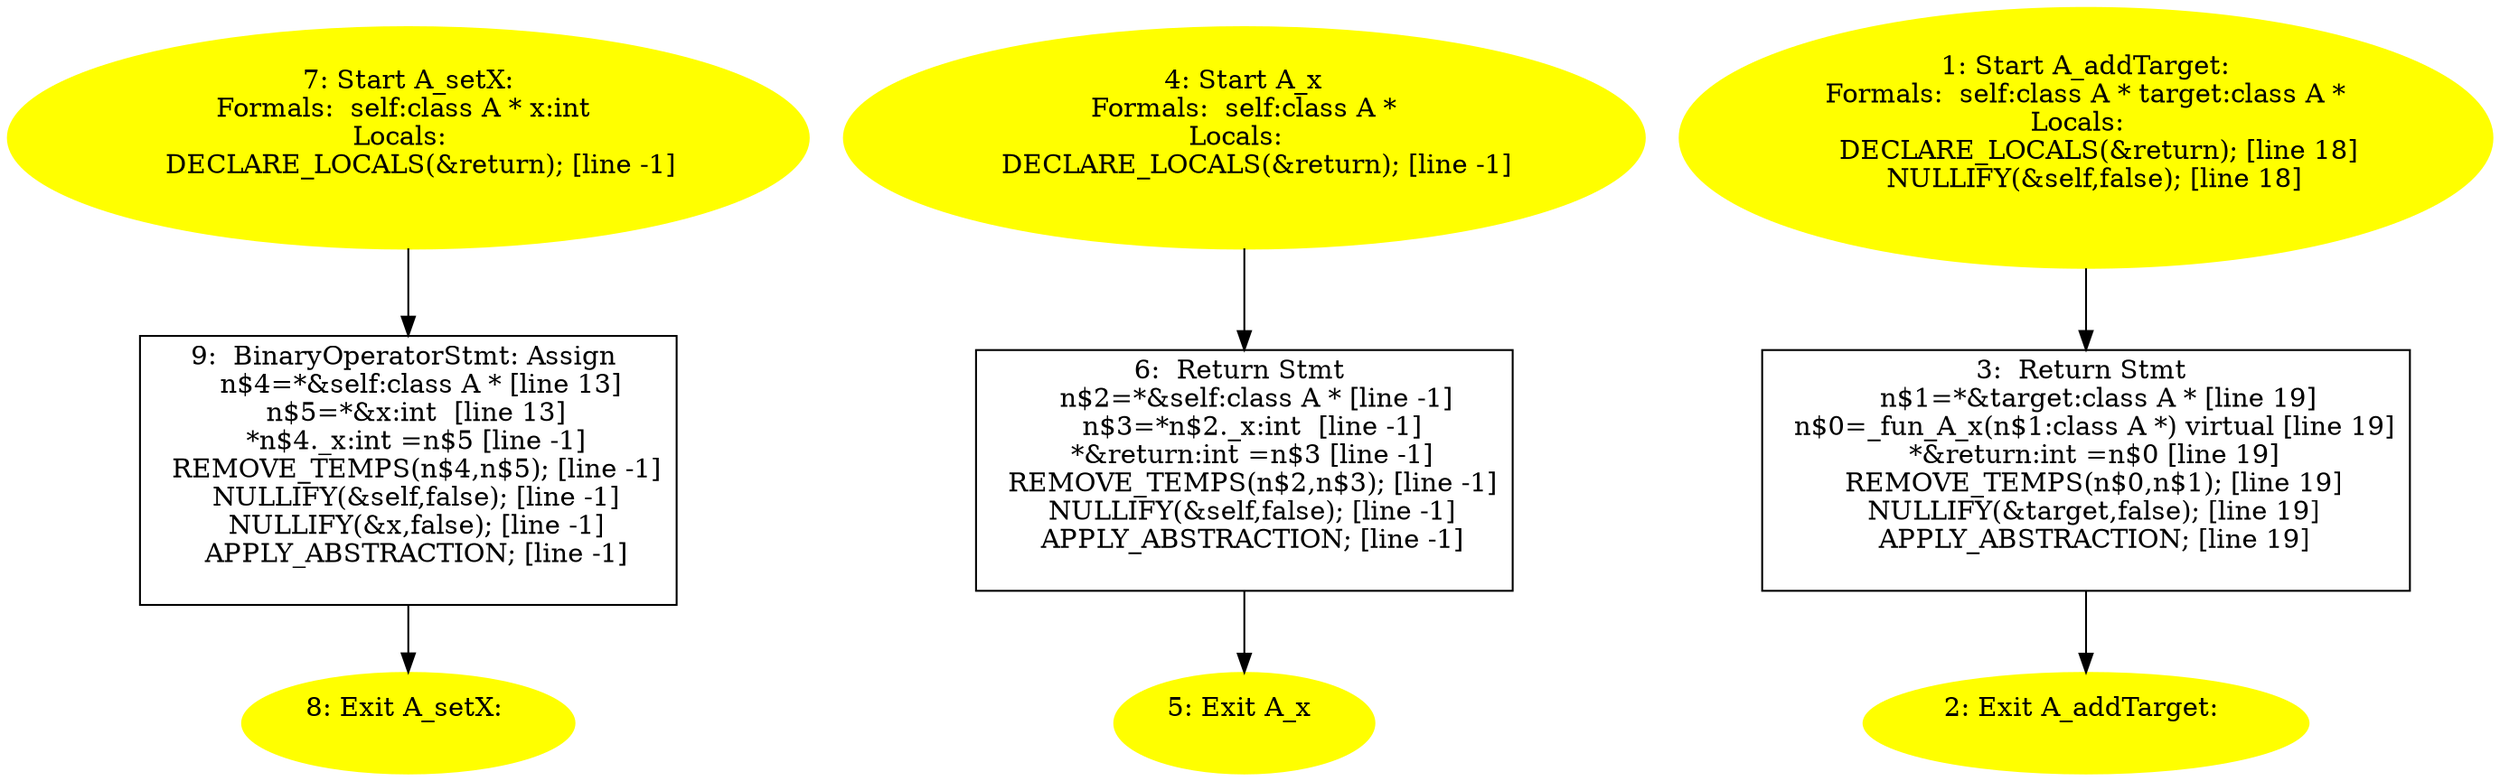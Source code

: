 digraph iCFG {
9 [label="9:  BinaryOperatorStmt: Assign \n   n$4=*&self:class A * [line 13]\n  n$5=*&x:int  [line 13]\n  *n$4._x:int =n$5 [line -1]\n  REMOVE_TEMPS(n$4,n$5); [line -1]\n  NULLIFY(&self,false); [line -1]\n  NULLIFY(&x,false); [line -1]\n  APPLY_ABSTRACTION; [line -1]\n " shape="box"]
	

	 9 -> 8 ;
8 [label="8: Exit A_setX: \n  " color=yellow style=filled]
	

7 [label="7: Start A_setX:\nFormals:  self:class A * x:int \nLocals:  \n   DECLARE_LOCALS(&return); [line -1]\n " color=yellow style=filled]
	

	 7 -> 9 ;
6 [label="6:  Return Stmt \n   n$2=*&self:class A * [line -1]\n  n$3=*n$2._x:int  [line -1]\n  *&return:int =n$3 [line -1]\n  REMOVE_TEMPS(n$2,n$3); [line -1]\n  NULLIFY(&self,false); [line -1]\n  APPLY_ABSTRACTION; [line -1]\n " shape="box"]
	

	 6 -> 5 ;
5 [label="5: Exit A_x \n  " color=yellow style=filled]
	

4 [label="4: Start A_x\nFormals:  self:class A *\nLocals:  \n   DECLARE_LOCALS(&return); [line -1]\n " color=yellow style=filled]
	

	 4 -> 6 ;
3 [label="3:  Return Stmt \n   n$1=*&target:class A * [line 19]\n  n$0=_fun_A_x(n$1:class A *) virtual [line 19]\n  *&return:int =n$0 [line 19]\n  REMOVE_TEMPS(n$0,n$1); [line 19]\n  NULLIFY(&target,false); [line 19]\n  APPLY_ABSTRACTION; [line 19]\n " shape="box"]
	

	 3 -> 2 ;
2 [label="2: Exit A_addTarget: \n  " color=yellow style=filled]
	

1 [label="1: Start A_addTarget:\nFormals:  self:class A * target:class A *\nLocals:  \n   DECLARE_LOCALS(&return); [line 18]\n  NULLIFY(&self,false); [line 18]\n " color=yellow style=filled]
	

	 1 -> 3 ;
}
